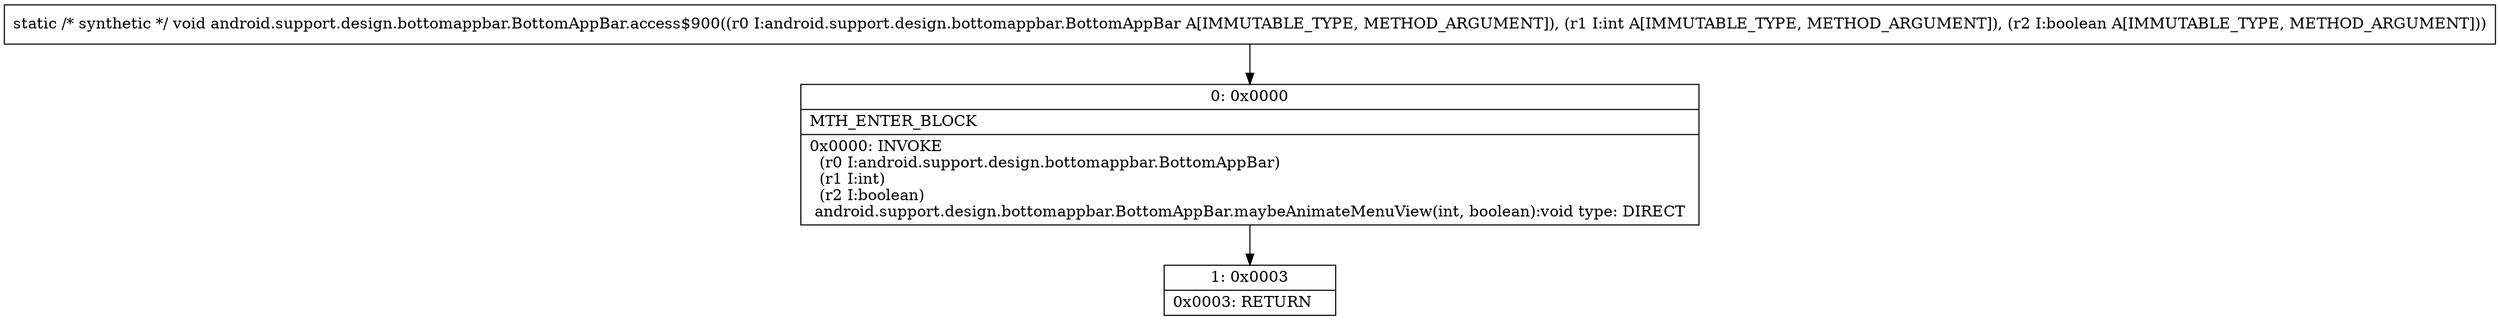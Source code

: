 digraph "CFG forandroid.support.design.bottomappbar.BottomAppBar.access$900(Landroid\/support\/design\/bottomappbar\/BottomAppBar;IZ)V" {
Node_0 [shape=record,label="{0\:\ 0x0000|MTH_ENTER_BLOCK\l|0x0000: INVOKE  \l  (r0 I:android.support.design.bottomappbar.BottomAppBar)\l  (r1 I:int)\l  (r2 I:boolean)\l android.support.design.bottomappbar.BottomAppBar.maybeAnimateMenuView(int, boolean):void type: DIRECT \l}"];
Node_1 [shape=record,label="{1\:\ 0x0003|0x0003: RETURN   \l}"];
MethodNode[shape=record,label="{static \/* synthetic *\/ void android.support.design.bottomappbar.BottomAppBar.access$900((r0 I:android.support.design.bottomappbar.BottomAppBar A[IMMUTABLE_TYPE, METHOD_ARGUMENT]), (r1 I:int A[IMMUTABLE_TYPE, METHOD_ARGUMENT]), (r2 I:boolean A[IMMUTABLE_TYPE, METHOD_ARGUMENT])) }"];
MethodNode -> Node_0;
Node_0 -> Node_1;
}

